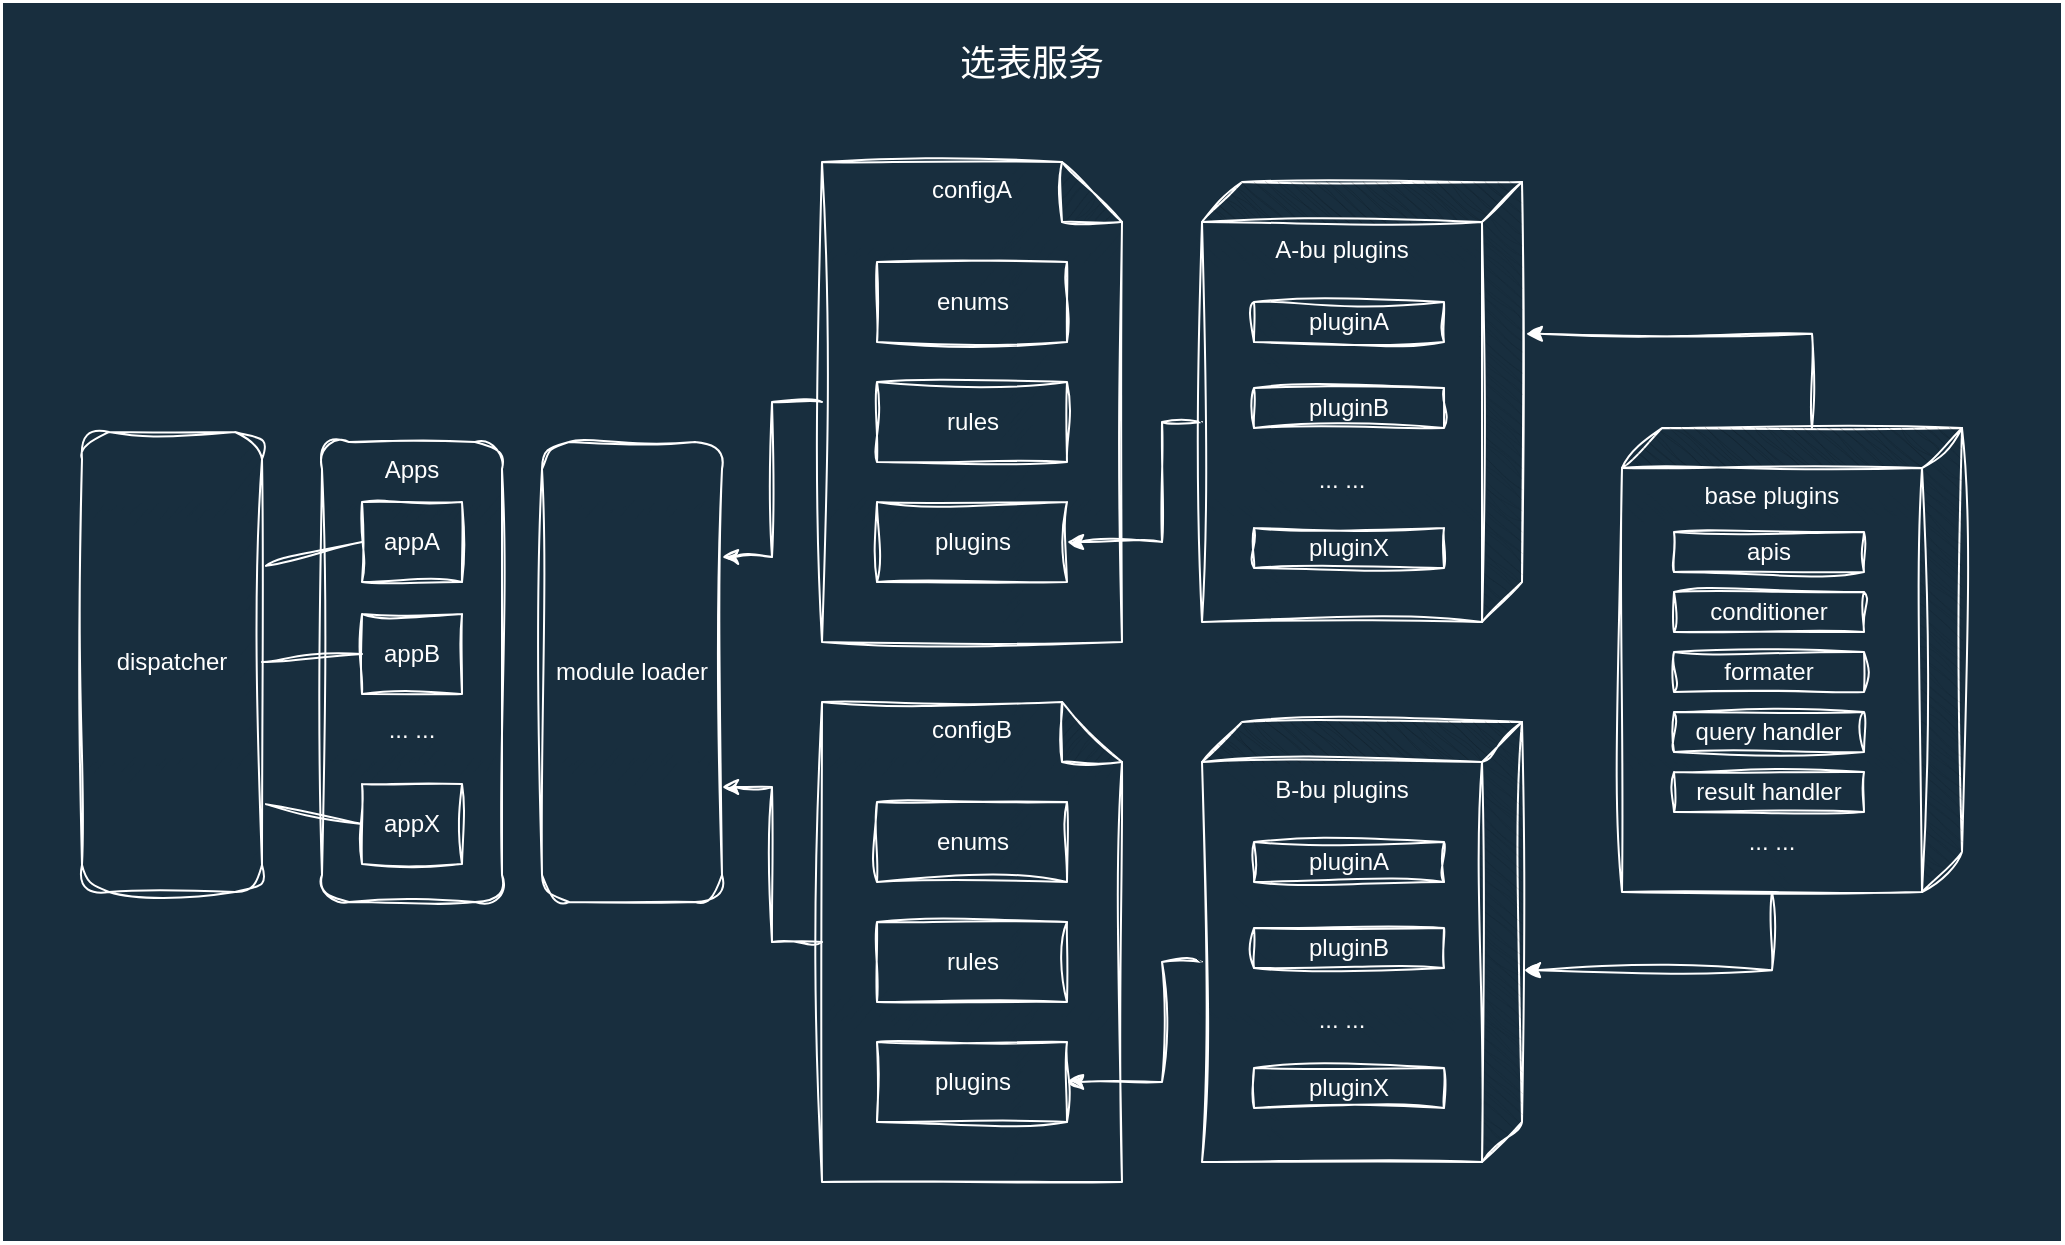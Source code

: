 <mxfile version="24.0.1" type="github">
  <diagram id="C5RBs43oDa-KdzZeNtuy" name="Page-1">
    <mxGraphModel dx="2261" dy="761" grid="1" gridSize="10" guides="1" tooltips="1" connect="1" arrows="1" fold="1" page="1" pageScale="1" pageWidth="827" pageHeight="1169" background="none" math="0" shadow="0">
      <root>
        <mxCell id="WIyWlLk6GJQsqaUBKTNV-0" />
        <mxCell id="WIyWlLk6GJQsqaUBKTNV-1" parent="WIyWlLk6GJQsqaUBKTNV-0" />
        <mxCell id="ebe6CAPBfRJyWC64Laac-29" value="&lt;div&gt;&lt;br&gt;&lt;/div&gt;&lt;font style=&quot;font-size: 18px;&quot;&gt;选表服务&lt;/font&gt;" style="rounded=0;whiteSpace=wrap;html=1;hachureGap=4;verticalAlign=top;labelBackgroundColor=none;fillColor=#182E3E;strokeColor=#FFFFFF;fontColor=#FFFFFF;" vertex="1" parent="WIyWlLk6GJQsqaUBKTNV-1">
          <mxGeometry x="-130" y="130" width="1030" height="620" as="geometry" />
        </mxCell>
        <mxCell id="ebe6CAPBfRJyWC64Laac-30" value="configA" style="shape=note;whiteSpace=wrap;html=1;backgroundOutline=1;darkOpacity=0.05;sketch=1;hachureGap=4;jiggle=2;curveFitting=1;verticalAlign=top;labelBackgroundColor=none;fillColor=#182E3E;strokeColor=#FFFFFF;fontColor=#FFFFFF;" vertex="1" parent="WIyWlLk6GJQsqaUBKTNV-1">
          <mxGeometry x="280" y="210" width="150" height="240" as="geometry" />
        </mxCell>
        <mxCell id="ebe6CAPBfRJyWC64Laac-31" value="module loader" style="rounded=1;whiteSpace=wrap;html=1;sketch=1;hachureGap=4;jiggle=2;curveFitting=1;labelBackgroundColor=none;fillColor=#182E3E;strokeColor=#FFFFFF;fontColor=#FFFFFF;" vertex="1" parent="WIyWlLk6GJQsqaUBKTNV-1">
          <mxGeometry x="140" y="350" width="90" height="230" as="geometry" />
        </mxCell>
        <mxCell id="ebe6CAPBfRJyWC64Laac-32" value="plugins" style="rounded=0;whiteSpace=wrap;html=1;sketch=1;hachureGap=4;jiggle=2;curveFitting=1;labelBackgroundColor=none;fillColor=#182E3E;strokeColor=#FFFFFF;fontColor=#FFFFFF;" vertex="1" parent="WIyWlLk6GJQsqaUBKTNV-1">
          <mxGeometry x="307.5" y="380" width="95" height="40" as="geometry" />
        </mxCell>
        <mxCell id="ebe6CAPBfRJyWC64Laac-33" value="enums" style="rounded=0;whiteSpace=wrap;html=1;sketch=1;hachureGap=4;jiggle=2;curveFitting=1;labelBackgroundColor=none;fillColor=#182E3E;strokeColor=#FFFFFF;fontColor=#FFFFFF;" vertex="1" parent="WIyWlLk6GJQsqaUBKTNV-1">
          <mxGeometry x="307.5" y="260" width="95" height="40" as="geometry" />
        </mxCell>
        <mxCell id="ebe6CAPBfRJyWC64Laac-34" value="rules" style="rounded=0;whiteSpace=wrap;html=1;sketch=1;hachureGap=4;jiggle=2;curveFitting=1;labelBackgroundColor=none;fillColor=#182E3E;strokeColor=#FFFFFF;fontColor=#FFFFFF;" vertex="1" parent="WIyWlLk6GJQsqaUBKTNV-1">
          <mxGeometry x="307.5" y="320" width="95" height="40" as="geometry" />
        </mxCell>
        <mxCell id="ebe6CAPBfRJyWC64Laac-38" value="base plugins&lt;div&gt;&lt;br&gt;&lt;/div&gt;&lt;div&gt;&lt;br&gt;&lt;/div&gt;&lt;div&gt;&lt;br&gt;&lt;/div&gt;&lt;div&gt;&lt;br&gt;&lt;/div&gt;&lt;div&gt;&lt;br&gt;&lt;/div&gt;&lt;div&gt;&lt;br&gt;&lt;/div&gt;&lt;div&gt;&lt;br&gt;&lt;/div&gt;&lt;div&gt;&lt;br&gt;&lt;/div&gt;&lt;div&gt;&lt;br&gt;&lt;/div&gt;&lt;div&gt;&lt;br&gt;&lt;/div&gt;&lt;div&gt;&lt;br&gt;&lt;/div&gt;&lt;div&gt;&lt;span style=&quot;background-color: initial;&quot;&gt;... ...&lt;/span&gt;&lt;br&gt;&lt;/div&gt;" style="shape=cube;whiteSpace=wrap;html=1;boundedLbl=1;backgroundOutline=1;darkOpacity=0.05;darkOpacity2=0.1;sketch=1;hachureGap=4;jiggle=2;curveFitting=1;direction=south;verticalAlign=top;labelBackgroundColor=none;fillColor=#182E3E;strokeColor=#FFFFFF;fontColor=#FFFFFF;" vertex="1" parent="WIyWlLk6GJQsqaUBKTNV-1">
          <mxGeometry x="680" y="343" width="170" height="232" as="geometry" />
        </mxCell>
        <mxCell id="ebe6CAPBfRJyWC64Laac-40" value="apis" style="rounded=0;whiteSpace=wrap;html=1;sketch=1;hachureGap=4;jiggle=2;curveFitting=1;labelBackgroundColor=none;fillColor=#182E3E;strokeColor=#FFFFFF;fontColor=#FFFFFF;" vertex="1" parent="WIyWlLk6GJQsqaUBKTNV-1">
          <mxGeometry x="706" y="395" width="95" height="20" as="geometry" />
        </mxCell>
        <mxCell id="ebe6CAPBfRJyWC64Laac-42" value="result handler" style="rounded=0;whiteSpace=wrap;html=1;sketch=1;hachureGap=4;jiggle=2;curveFitting=1;labelBackgroundColor=none;fillColor=#182E3E;strokeColor=#FFFFFF;fontColor=#FFFFFF;" vertex="1" parent="WIyWlLk6GJQsqaUBKTNV-1">
          <mxGeometry x="706" y="515" width="95" height="20" as="geometry" />
        </mxCell>
        <mxCell id="ebe6CAPBfRJyWC64Laac-43" value="query handler" style="rounded=0;whiteSpace=wrap;html=1;sketch=1;hachureGap=4;jiggle=2;curveFitting=1;labelBackgroundColor=none;fillColor=#182E3E;strokeColor=#FFFFFF;fontColor=#FFFFFF;" vertex="1" parent="WIyWlLk6GJQsqaUBKTNV-1">
          <mxGeometry x="706" y="485" width="95" height="20" as="geometry" />
        </mxCell>
        <mxCell id="ebe6CAPBfRJyWC64Laac-45" value="conditioner" style="rounded=0;whiteSpace=wrap;html=1;sketch=1;hachureGap=4;jiggle=2;curveFitting=1;labelBackgroundColor=none;fillColor=#182E3E;strokeColor=#FFFFFF;fontColor=#FFFFFF;" vertex="1" parent="WIyWlLk6GJQsqaUBKTNV-1">
          <mxGeometry x="706" y="425" width="95" height="20" as="geometry" />
        </mxCell>
        <mxCell id="ebe6CAPBfRJyWC64Laac-46" value="formater" style="rounded=0;whiteSpace=wrap;html=1;sketch=1;hachureGap=4;jiggle=2;curveFitting=1;labelBackgroundColor=none;fillColor=#182E3E;strokeColor=#FFFFFF;fontColor=#FFFFFF;" vertex="1" parent="WIyWlLk6GJQsqaUBKTNV-1">
          <mxGeometry x="706" y="455" width="95" height="20" as="geometry" />
        </mxCell>
        <mxCell id="ebe6CAPBfRJyWC64Laac-63" style="edgeStyle=orthogonalEdgeStyle;rounded=0;sketch=1;hachureGap=4;jiggle=2;curveFitting=1;orthogonalLoop=1;jettySize=auto;html=1;exitX=0;exitY=0;exitDx=120;exitDy=160;exitPerimeter=0;entryX=1;entryY=0.5;entryDx=0;entryDy=0;labelBackgroundColor=none;fontColor=default;strokeColor=#FFFFFF;" edge="1" parent="WIyWlLk6GJQsqaUBKTNV-1" source="ebe6CAPBfRJyWC64Laac-50" target="ebe6CAPBfRJyWC64Laac-32">
          <mxGeometry relative="1" as="geometry">
            <Array as="points">
              <mxPoint x="450" y="340" />
              <mxPoint x="450" y="400" />
            </Array>
          </mxGeometry>
        </mxCell>
        <mxCell id="ebe6CAPBfRJyWC64Laac-50" value="A-bu plugins&lt;div&gt;&lt;br&gt;&lt;/div&gt;&lt;div&gt;&lt;br&gt;&lt;/div&gt;&lt;div&gt;&lt;br&gt;&lt;/div&gt;&lt;div&gt;&lt;br&gt;&lt;/div&gt;&lt;div&gt;&lt;br&gt;&lt;/div&gt;&lt;div&gt;&lt;br&gt;&lt;/div&gt;&lt;div&gt;&lt;br&gt;&lt;/div&gt;&lt;div&gt;... ...&lt;/div&gt;" style="shape=cube;whiteSpace=wrap;html=1;boundedLbl=1;backgroundOutline=1;darkOpacity=0.05;darkOpacity2=0.1;sketch=1;hachureGap=4;jiggle=2;curveFitting=1;direction=south;verticalAlign=top;labelBackgroundColor=none;fillColor=#182E3E;strokeColor=#FFFFFF;fontColor=#FFFFFF;" vertex="1" parent="WIyWlLk6GJQsqaUBKTNV-1">
          <mxGeometry x="470" y="220" width="160" height="220" as="geometry" />
        </mxCell>
        <mxCell id="ebe6CAPBfRJyWC64Laac-51" value="pluginA" style="rounded=0;whiteSpace=wrap;html=1;sketch=1;hachureGap=4;jiggle=2;curveFitting=1;labelBackgroundColor=none;fillColor=#182E3E;strokeColor=#FFFFFF;fontColor=#FFFFFF;" vertex="1" parent="WIyWlLk6GJQsqaUBKTNV-1">
          <mxGeometry x="496" y="280" width="95" height="20" as="geometry" />
        </mxCell>
        <mxCell id="ebe6CAPBfRJyWC64Laac-52" value="pluginX" style="rounded=0;whiteSpace=wrap;html=1;sketch=1;hachureGap=4;jiggle=2;curveFitting=1;labelBackgroundColor=none;fillColor=#182E3E;strokeColor=#FFFFFF;fontColor=#FFFFFF;" vertex="1" parent="WIyWlLk6GJQsqaUBKTNV-1">
          <mxGeometry x="496" y="393" width="95" height="20" as="geometry" />
        </mxCell>
        <mxCell id="ebe6CAPBfRJyWC64Laac-54" value="pluginB" style="rounded=0;whiteSpace=wrap;html=1;sketch=1;hachureGap=4;jiggle=2;curveFitting=1;labelBackgroundColor=none;fillColor=#182E3E;strokeColor=#FFFFFF;fontColor=#FFFFFF;" vertex="1" parent="WIyWlLk6GJQsqaUBKTNV-1">
          <mxGeometry x="496" y="323" width="95" height="20" as="geometry" />
        </mxCell>
        <mxCell id="ebe6CAPBfRJyWC64Laac-64" value="configB" style="shape=note;whiteSpace=wrap;html=1;backgroundOutline=1;darkOpacity=0.05;sketch=1;hachureGap=4;jiggle=2;curveFitting=1;verticalAlign=top;labelBackgroundColor=none;fillColor=#182E3E;strokeColor=#FFFFFF;fontColor=#FFFFFF;" vertex="1" parent="WIyWlLk6GJQsqaUBKTNV-1">
          <mxGeometry x="280" y="480" width="150" height="240" as="geometry" />
        </mxCell>
        <mxCell id="ebe6CAPBfRJyWC64Laac-65" value="plugins" style="rounded=0;whiteSpace=wrap;html=1;sketch=1;hachureGap=4;jiggle=2;curveFitting=1;labelBackgroundColor=none;fillColor=#182E3E;strokeColor=#FFFFFF;fontColor=#FFFFFF;" vertex="1" parent="WIyWlLk6GJQsqaUBKTNV-1">
          <mxGeometry x="307.5" y="650" width="95" height="40" as="geometry" />
        </mxCell>
        <mxCell id="ebe6CAPBfRJyWC64Laac-66" value="enums" style="rounded=0;whiteSpace=wrap;html=1;sketch=1;hachureGap=4;jiggle=2;curveFitting=1;labelBackgroundColor=none;fillColor=#182E3E;strokeColor=#FFFFFF;fontColor=#FFFFFF;" vertex="1" parent="WIyWlLk6GJQsqaUBKTNV-1">
          <mxGeometry x="307.5" y="530" width="95" height="40" as="geometry" />
        </mxCell>
        <mxCell id="ebe6CAPBfRJyWC64Laac-67" value="rules" style="rounded=0;whiteSpace=wrap;html=1;sketch=1;hachureGap=4;jiggle=2;curveFitting=1;labelBackgroundColor=none;fillColor=#182E3E;strokeColor=#FFFFFF;fontColor=#FFFFFF;" vertex="1" parent="WIyWlLk6GJQsqaUBKTNV-1">
          <mxGeometry x="307.5" y="590" width="95" height="40" as="geometry" />
        </mxCell>
        <mxCell id="ebe6CAPBfRJyWC64Laac-68" style="edgeStyle=orthogonalEdgeStyle;rounded=0;sketch=1;hachureGap=4;jiggle=2;curveFitting=1;orthogonalLoop=1;jettySize=auto;html=1;exitX=0;exitY=0;exitDx=120;exitDy=160;exitPerimeter=0;entryX=1;entryY=0.5;entryDx=0;entryDy=0;labelBackgroundColor=none;fontColor=default;strokeColor=#FFFFFF;" edge="1" parent="WIyWlLk6GJQsqaUBKTNV-1" source="ebe6CAPBfRJyWC64Laac-69" target="ebe6CAPBfRJyWC64Laac-65">
          <mxGeometry relative="1" as="geometry">
            <Array as="points">
              <mxPoint x="450" y="610" />
              <mxPoint x="450" y="670" />
            </Array>
          </mxGeometry>
        </mxCell>
        <mxCell id="ebe6CAPBfRJyWC64Laac-69" value="B-bu plugins&lt;div&gt;&lt;br&gt;&lt;/div&gt;&lt;div&gt;&lt;br&gt;&lt;/div&gt;&lt;div&gt;&lt;br&gt;&lt;/div&gt;&lt;div&gt;&lt;br&gt;&lt;/div&gt;&lt;div&gt;&lt;br&gt;&lt;/div&gt;&lt;div&gt;&lt;br&gt;&lt;/div&gt;&lt;div&gt;&lt;br&gt;&lt;/div&gt;&lt;div&gt;... ...&lt;/div&gt;" style="shape=cube;whiteSpace=wrap;html=1;boundedLbl=1;backgroundOutline=1;darkOpacity=0.05;darkOpacity2=0.1;sketch=1;hachureGap=4;jiggle=2;curveFitting=1;direction=south;verticalAlign=top;labelBackgroundColor=none;fillColor=#182E3E;strokeColor=#FFFFFF;fontColor=#FFFFFF;" vertex="1" parent="WIyWlLk6GJQsqaUBKTNV-1">
          <mxGeometry x="470" y="490" width="160" height="220" as="geometry" />
        </mxCell>
        <mxCell id="ebe6CAPBfRJyWC64Laac-70" value="pluginA" style="rounded=0;whiteSpace=wrap;html=1;sketch=1;hachureGap=4;jiggle=2;curveFitting=1;labelBackgroundColor=none;fillColor=#182E3E;strokeColor=#FFFFFF;fontColor=#FFFFFF;" vertex="1" parent="WIyWlLk6GJQsqaUBKTNV-1">
          <mxGeometry x="496" y="550" width="95" height="20" as="geometry" />
        </mxCell>
        <mxCell id="ebe6CAPBfRJyWC64Laac-71" value="pluginX" style="rounded=0;whiteSpace=wrap;html=1;sketch=1;hachureGap=4;jiggle=2;curveFitting=1;labelBackgroundColor=none;fillColor=#182E3E;strokeColor=#FFFFFF;fontColor=#FFFFFF;" vertex="1" parent="WIyWlLk6GJQsqaUBKTNV-1">
          <mxGeometry x="496" y="663" width="95" height="20" as="geometry" />
        </mxCell>
        <mxCell id="ebe6CAPBfRJyWC64Laac-72" value="pluginB" style="rounded=0;whiteSpace=wrap;html=1;sketch=1;hachureGap=4;jiggle=2;curveFitting=1;labelBackgroundColor=none;fillColor=#182E3E;strokeColor=#FFFFFF;fontColor=#FFFFFF;" vertex="1" parent="WIyWlLk6GJQsqaUBKTNV-1">
          <mxGeometry x="496" y="593" width="95" height="20" as="geometry" />
        </mxCell>
        <mxCell id="ebe6CAPBfRJyWC64Laac-74" style="edgeStyle=orthogonalEdgeStyle;rounded=0;sketch=1;hachureGap=4;jiggle=2;curveFitting=1;orthogonalLoop=1;jettySize=auto;html=1;exitX=0;exitY=0.5;exitDx=0;exitDy=0;exitPerimeter=0;entryX=1;entryY=0.25;entryDx=0;entryDy=0;labelBackgroundColor=none;fontColor=default;strokeColor=#FFFFFF;" edge="1" parent="WIyWlLk6GJQsqaUBKTNV-1" source="ebe6CAPBfRJyWC64Laac-30" target="ebe6CAPBfRJyWC64Laac-31">
          <mxGeometry relative="1" as="geometry" />
        </mxCell>
        <mxCell id="ebe6CAPBfRJyWC64Laac-75" style="edgeStyle=orthogonalEdgeStyle;rounded=0;sketch=1;hachureGap=4;jiggle=2;curveFitting=1;orthogonalLoop=1;jettySize=auto;html=1;exitX=0;exitY=0.5;exitDx=0;exitDy=0;exitPerimeter=0;entryX=1;entryY=0.75;entryDx=0;entryDy=0;labelBackgroundColor=none;fontColor=default;strokeColor=#FFFFFF;" edge="1" parent="WIyWlLk6GJQsqaUBKTNV-1" source="ebe6CAPBfRJyWC64Laac-64" target="ebe6CAPBfRJyWC64Laac-31">
          <mxGeometry relative="1" as="geometry" />
        </mxCell>
        <mxCell id="ebe6CAPBfRJyWC64Laac-78" style="edgeStyle=orthogonalEdgeStyle;rounded=0;sketch=1;hachureGap=4;jiggle=2;curveFitting=1;orthogonalLoop=1;jettySize=auto;html=1;exitX=0;exitY=0;exitDx=232;exitDy=95;exitPerimeter=0;entryX=0.564;entryY=-0.006;entryDx=0;entryDy=0;entryPerimeter=0;labelBackgroundColor=none;fontColor=default;strokeColor=#FFFFFF;" edge="1" parent="WIyWlLk6GJQsqaUBKTNV-1" source="ebe6CAPBfRJyWC64Laac-38" target="ebe6CAPBfRJyWC64Laac-69">
          <mxGeometry relative="1" as="geometry" />
        </mxCell>
        <mxCell id="ebe6CAPBfRJyWC64Laac-83" value="Apps&lt;div&gt;&lt;br&gt;&lt;/div&gt;&lt;div&gt;&lt;br&gt;&lt;/div&gt;&lt;div&gt;&lt;br&gt;&lt;/div&gt;&lt;div&gt;&lt;br&gt;&lt;/div&gt;&lt;div&gt;&lt;br&gt;&lt;/div&gt;&lt;div&gt;&lt;br&gt;&lt;/div&gt;&lt;div&gt;&lt;br&gt;&lt;/div&gt;&lt;div&gt;&lt;br&gt;&lt;/div&gt;&lt;div&gt;... ...&lt;/div&gt;" style="rounded=1;whiteSpace=wrap;html=1;sketch=1;hachureGap=4;jiggle=2;curveFitting=1;verticalAlign=top;labelBackgroundColor=none;fillColor=#182E3E;strokeColor=#FFFFFF;fontColor=#FFFFFF;" vertex="1" parent="WIyWlLk6GJQsqaUBKTNV-1">
          <mxGeometry x="30" y="350" width="90" height="230" as="geometry" />
        </mxCell>
        <mxCell id="ebe6CAPBfRJyWC64Laac-84" value="appA" style="rounded=0;whiteSpace=wrap;html=1;sketch=1;hachureGap=4;jiggle=2;curveFitting=1;labelBackgroundColor=none;fillColor=#182E3E;strokeColor=#FFFFFF;fontColor=#FFFFFF;" vertex="1" parent="WIyWlLk6GJQsqaUBKTNV-1">
          <mxGeometry x="50" y="380" width="50" height="40" as="geometry" />
        </mxCell>
        <mxCell id="ebe6CAPBfRJyWC64Laac-85" value="appB" style="rounded=0;whiteSpace=wrap;html=1;sketch=1;hachureGap=4;jiggle=2;curveFitting=1;labelBackgroundColor=none;fillColor=#182E3E;strokeColor=#FFFFFF;fontColor=#FFFFFF;" vertex="1" parent="WIyWlLk6GJQsqaUBKTNV-1">
          <mxGeometry x="50" y="436" width="50" height="40" as="geometry" />
        </mxCell>
        <mxCell id="ebe6CAPBfRJyWC64Laac-94" value="" style="endArrow=none;html=1;rounded=0;sketch=1;hachureGap=4;jiggle=2;curveFitting=1;entryX=0;entryY=0.5;entryDx=0;entryDy=0;exitX=1.022;exitY=0.291;exitDx=0;exitDy=0;exitPerimeter=0;labelBackgroundColor=none;fontColor=default;strokeColor=#FFFFFF;" edge="1" parent="WIyWlLk6GJQsqaUBKTNV-1" source="ebe6CAPBfRJyWC64Laac-92" target="ebe6CAPBfRJyWC64Laac-84">
          <mxGeometry width="50" height="50" relative="1" as="geometry">
            <mxPoint x="390" y="550" as="sourcePoint" />
            <mxPoint x="440" y="500" as="targetPoint" />
          </mxGeometry>
        </mxCell>
        <mxCell id="ebe6CAPBfRJyWC64Laac-86" value="appX" style="rounded=0;whiteSpace=wrap;html=1;sketch=1;hachureGap=4;jiggle=2;curveFitting=1;labelBackgroundColor=none;fillColor=#182E3E;strokeColor=#FFFFFF;fontColor=#FFFFFF;" vertex="1" parent="WIyWlLk6GJQsqaUBKTNV-1">
          <mxGeometry x="50" y="521" width="50" height="40" as="geometry" />
        </mxCell>
        <mxCell id="ebe6CAPBfRJyWC64Laac-96" value="" style="endArrow=none;html=1;rounded=0;sketch=1;hachureGap=4;jiggle=2;curveFitting=1;entryX=0;entryY=0.5;entryDx=0;entryDy=0;exitX=1;exitY=0.5;exitDx=0;exitDy=0;labelBackgroundColor=none;fontColor=default;strokeColor=#FFFFFF;" edge="1" parent="WIyWlLk6GJQsqaUBKTNV-1" source="ebe6CAPBfRJyWC64Laac-92" target="ebe6CAPBfRJyWC64Laac-85">
          <mxGeometry width="50" height="50" relative="1" as="geometry">
            <mxPoint x="390" y="550" as="sourcePoint" />
            <mxPoint x="440" y="500" as="targetPoint" />
          </mxGeometry>
        </mxCell>
        <mxCell id="ebe6CAPBfRJyWC64Laac-97" value="" style="endArrow=none;html=1;rounded=0;sketch=1;hachureGap=4;jiggle=2;curveFitting=1;entryX=0;entryY=0.5;entryDx=0;entryDy=0;labelBackgroundColor=none;fontColor=default;exitX=1.022;exitY=0.809;exitDx=0;exitDy=0;exitPerimeter=0;strokeColor=#FFFFFF;" edge="1" parent="WIyWlLk6GJQsqaUBKTNV-1" source="ebe6CAPBfRJyWC64Laac-92" target="ebe6CAPBfRJyWC64Laac-86">
          <mxGeometry width="50" height="50" relative="1" as="geometry">
            <mxPoint x="-70" y="541" as="sourcePoint" />
            <mxPoint x="440" y="500" as="targetPoint" />
          </mxGeometry>
        </mxCell>
        <mxCell id="ebe6CAPBfRJyWC64Laac-92" value="dispatcher" style="rounded=1;whiteSpace=wrap;html=1;sketch=1;hachureGap=4;jiggle=2;curveFitting=1;labelBackgroundColor=none;fillColor=#182E3E;strokeColor=#FFFFFF;fontColor=#FFFFFF;" vertex="1" parent="WIyWlLk6GJQsqaUBKTNV-1">
          <mxGeometry x="-90" y="345" width="90" height="230" as="geometry" />
        </mxCell>
        <mxCell id="ebe6CAPBfRJyWC64Laac-100" style="edgeStyle=orthogonalEdgeStyle;rounded=0;sketch=1;hachureGap=4;jiggle=2;curveFitting=1;orthogonalLoop=1;jettySize=auto;html=1;exitX=0;exitY=0;exitDx=0;exitDy=75;exitPerimeter=0;entryX=0.345;entryY=-0.012;entryDx=0;entryDy=0;entryPerimeter=0;strokeColor=#FFFFFF;" edge="1" parent="WIyWlLk6GJQsqaUBKTNV-1" source="ebe6CAPBfRJyWC64Laac-38" target="ebe6CAPBfRJyWC64Laac-50">
          <mxGeometry relative="1" as="geometry" />
        </mxCell>
      </root>
    </mxGraphModel>
  </diagram>
</mxfile>
